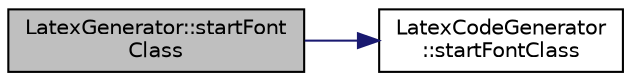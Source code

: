 digraph "LatexGenerator::startFontClass"
{
 // LATEX_PDF_SIZE
  edge [fontname="Helvetica",fontsize="10",labelfontname="Helvetica",labelfontsize="10"];
  node [fontname="Helvetica",fontsize="10",shape=record];
  rankdir="LR";
  Node1 [label="LatexGenerator::startFont\lClass",height=0.2,width=0.4,color="black", fillcolor="grey75", style="filled", fontcolor="black",tooltip=" "];
  Node1 -> Node2 [color="midnightblue",fontsize="10",style="solid",fontname="Helvetica"];
  Node2 [label="LatexCodeGenerator\l::startFontClass",height=0.2,width=0.4,color="black", fillcolor="white", style="filled",URL="$classLatexCodeGenerator.html#a6d8204dc6e2eaa9bcbf319b6ff7eff94",tooltip=" "];
}
